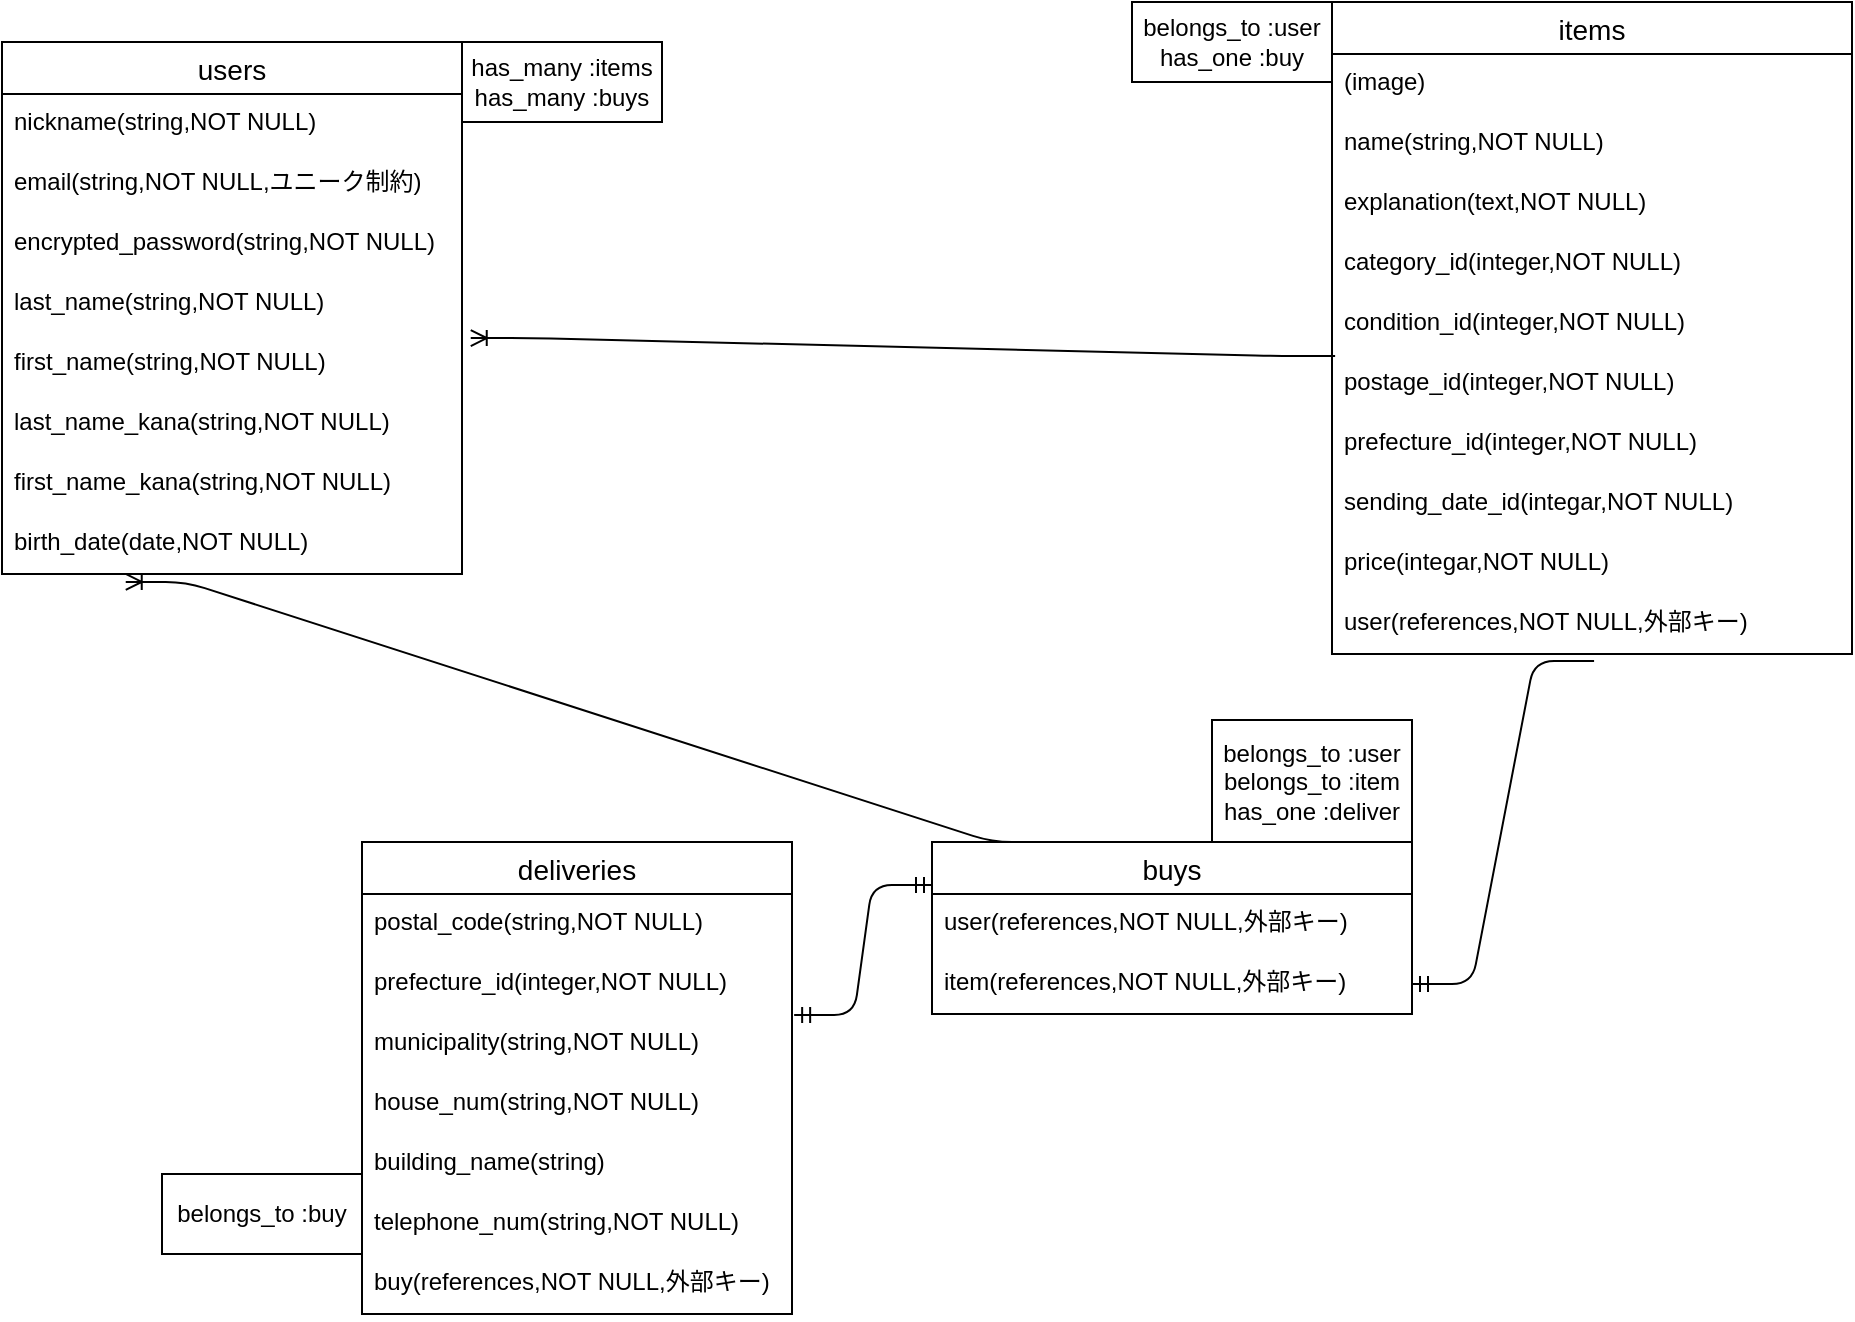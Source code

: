 <mxfile>
    <diagram id="FmVW-Jxo1Z9XpDtNHlaK" name="ページ1">
        <mxGraphModel dx="412" dy="680" grid="1" gridSize="10" guides="1" tooltips="1" connect="1" arrows="1" fold="1" page="1" pageScale="1" pageWidth="827" pageHeight="1169" math="0" shadow="0">
            <root>
                <mxCell id="0"/>
                <mxCell id="1" parent="0"/>
                <mxCell id="2" value="users" style="swimlane;fontStyle=0;childLayout=stackLayout;horizontal=1;startSize=26;horizontalStack=0;resizeParent=1;resizeParentMax=0;resizeLast=0;collapsible=1;marginBottom=0;align=center;fontSize=14;" parent="1" vertex="1">
                    <mxGeometry x="75" y="60" width="230" height="266" as="geometry">
                        <mxRectangle x="120" y="290" width="70" height="26" as="alternateBounds"/>
                    </mxGeometry>
                </mxCell>
                <mxCell id="3" value="nickname(string,NOT NULL)" style="text;strokeColor=none;fillColor=none;spacingLeft=4;spacingRight=4;overflow=hidden;rotatable=0;points=[[0,0.5],[1,0.5]];portConstraint=eastwest;fontSize=12;" parent="2" vertex="1">
                    <mxGeometry y="26" width="230" height="30" as="geometry"/>
                </mxCell>
                <mxCell id="4" value="email(string,NOT NULL,ユニーク制約)" style="text;strokeColor=none;fillColor=none;spacingLeft=4;spacingRight=4;overflow=hidden;rotatable=0;points=[[0,0.5],[1,0.5]];portConstraint=eastwest;fontSize=12;" parent="2" vertex="1">
                    <mxGeometry y="56" width="230" height="30" as="geometry"/>
                </mxCell>
                <mxCell id="5" value="encrypted_password(string,NOT NULL)" style="text;strokeColor=none;fillColor=none;spacingLeft=4;spacingRight=4;overflow=hidden;rotatable=0;points=[[0,0.5],[1,0.5]];portConstraint=eastwest;fontSize=12;" parent="2" vertex="1">
                    <mxGeometry y="86" width="230" height="30" as="geometry"/>
                </mxCell>
                <mxCell id="6" value="last_name(string,NOT NULL)" style="text;strokeColor=none;fillColor=none;spacingLeft=4;spacingRight=4;overflow=hidden;rotatable=0;points=[[0,0.5],[1,0.5]];portConstraint=eastwest;fontSize=12;" parent="2" vertex="1">
                    <mxGeometry y="116" width="230" height="30" as="geometry"/>
                </mxCell>
                <mxCell id="8" value="first_name(string,NOT NULL)" style="text;strokeColor=none;fillColor=none;spacingLeft=4;spacingRight=4;overflow=hidden;rotatable=0;points=[[0,0.5],[1,0.5]];portConstraint=eastwest;fontSize=12;" parent="2" vertex="1">
                    <mxGeometry y="146" width="230" height="30" as="geometry"/>
                </mxCell>
                <mxCell id="9" value="last_name_kana(string,NOT NULL)" style="text;strokeColor=none;fillColor=none;spacingLeft=4;spacingRight=4;overflow=hidden;rotatable=0;points=[[0,0.5],[1,0.5]];portConstraint=eastwest;fontSize=12;" parent="2" vertex="1">
                    <mxGeometry y="176" width="230" height="30" as="geometry"/>
                </mxCell>
                <mxCell id="10" value="first_name_kana(string,NOT NULL)" style="text;strokeColor=none;fillColor=none;spacingLeft=4;spacingRight=4;overflow=hidden;rotatable=0;points=[[0,0.5],[1,0.5]];portConstraint=eastwest;fontSize=12;" parent="2" vertex="1">
                    <mxGeometry y="206" width="230" height="30" as="geometry"/>
                </mxCell>
                <mxCell id="11" value="birth_date(date,NOT NULL)" style="text;strokeColor=none;fillColor=none;spacingLeft=4;spacingRight=4;overflow=hidden;rotatable=0;points=[[0,0.5],[1,0.5]];portConstraint=eastwest;fontSize=12;" parent="2" vertex="1">
                    <mxGeometry y="236" width="230" height="30" as="geometry"/>
                </mxCell>
                <mxCell id="12" value="items" style="swimlane;fontStyle=0;childLayout=stackLayout;horizontal=1;startSize=26;horizontalStack=0;resizeParent=1;resizeParentMax=0;resizeLast=0;collapsible=1;marginBottom=0;align=center;fontSize=14;" parent="1" vertex="1">
                    <mxGeometry x="740" y="40" width="260" height="326" as="geometry"/>
                </mxCell>
                <mxCell id="13" value="(image)" style="text;strokeColor=none;fillColor=none;spacingLeft=4;spacingRight=4;overflow=hidden;rotatable=0;points=[[0,0.5],[1,0.5]];portConstraint=eastwest;fontSize=12;" parent="12" vertex="1">
                    <mxGeometry y="26" width="260" height="30" as="geometry"/>
                </mxCell>
                <mxCell id="14" value="name(string,NOT NULL)" style="text;strokeColor=none;fillColor=none;spacingLeft=4;spacingRight=4;overflow=hidden;rotatable=0;points=[[0,0.5],[1,0.5]];portConstraint=eastwest;fontSize=12;" parent="12" vertex="1">
                    <mxGeometry y="56" width="260" height="30" as="geometry"/>
                </mxCell>
                <mxCell id="15" value="explanation(text,NOT NULL)" style="text;strokeColor=none;fillColor=none;spacingLeft=4;spacingRight=4;overflow=hidden;rotatable=0;points=[[0,0.5],[1,0.5]];portConstraint=eastwest;fontSize=12;" parent="12" vertex="1">
                    <mxGeometry y="86" width="260" height="30" as="geometry"/>
                </mxCell>
                <mxCell id="16" value="category_id(integer,NOT NULL)" style="text;strokeColor=none;fillColor=none;spacingLeft=4;spacingRight=4;overflow=hidden;rotatable=0;points=[[0,0.5],[1,0.5]];portConstraint=eastwest;fontSize=12;" parent="12" vertex="1">
                    <mxGeometry y="116" width="260" height="30" as="geometry"/>
                </mxCell>
                <mxCell id="17" value="condition_id(integer,NOT NULL)" style="text;strokeColor=none;fillColor=none;spacingLeft=4;spacingRight=4;overflow=hidden;rotatable=0;points=[[0,0.5],[1,0.5]];portConstraint=eastwest;fontSize=12;" parent="12" vertex="1">
                    <mxGeometry y="146" width="260" height="30" as="geometry"/>
                </mxCell>
                <mxCell id="18" value="postage_id(integer,NOT NULL)" style="text;strokeColor=none;fillColor=none;spacingLeft=4;spacingRight=4;overflow=hidden;rotatable=0;points=[[0,0.5],[1,0.5]];portConstraint=eastwest;fontSize=12;" parent="12" vertex="1">
                    <mxGeometry y="176" width="260" height="30" as="geometry"/>
                </mxCell>
                <mxCell id="19" value="prefecture_id(integer,NOT NULL)" style="text;strokeColor=none;fillColor=none;spacingLeft=4;spacingRight=4;overflow=hidden;rotatable=0;points=[[0,0.5],[1,0.5]];portConstraint=eastwest;fontSize=12;" parent="12" vertex="1">
                    <mxGeometry y="206" width="260" height="30" as="geometry"/>
                </mxCell>
                <mxCell id="20" value="sending_date_id(integar,NOT NULL)" style="text;strokeColor=none;fillColor=none;spacingLeft=4;spacingRight=4;overflow=hidden;rotatable=0;points=[[0,0.5],[1,0.5]];portConstraint=eastwest;fontSize=12;" parent="12" vertex="1">
                    <mxGeometry y="236" width="260" height="30" as="geometry"/>
                </mxCell>
                <mxCell id="26" value="price(integar,NOT NULL)" style="text;strokeColor=none;fillColor=none;spacingLeft=4;spacingRight=4;overflow=hidden;rotatable=0;points=[[0,0.5],[1,0.5]];portConstraint=eastwest;fontSize=12;" parent="12" vertex="1">
                    <mxGeometry y="266" width="260" height="30" as="geometry"/>
                </mxCell>
                <mxCell id="27" value="user(references,NOT NULL,外部キー)" style="text;strokeColor=none;fillColor=none;spacingLeft=4;spacingRight=4;overflow=hidden;rotatable=0;points=[[0,0.5],[1,0.5]];portConstraint=eastwest;fontSize=12;" parent="12" vertex="1">
                    <mxGeometry y="296" width="260" height="30" as="geometry"/>
                </mxCell>
                <mxCell id="22" value="buys" style="swimlane;fontStyle=0;childLayout=stackLayout;horizontal=1;startSize=26;horizontalStack=0;resizeParent=1;resizeParentMax=0;resizeLast=0;collapsible=1;marginBottom=0;align=center;fontSize=14;" parent="1" vertex="1">
                    <mxGeometry x="540" y="460" width="240" height="86" as="geometry"/>
                </mxCell>
                <mxCell id="23" value="user(references,NOT NULL,外部キー)" style="text;strokeColor=none;fillColor=none;spacingLeft=4;spacingRight=4;overflow=hidden;rotatable=0;points=[[0,0.5],[1,0.5]];portConstraint=eastwest;fontSize=12;" parent="22" vertex="1">
                    <mxGeometry y="26" width="240" height="30" as="geometry"/>
                </mxCell>
                <mxCell id="24" value="item(references,NOT NULL,外部キー)" style="text;strokeColor=none;fillColor=none;spacingLeft=4;spacingRight=4;overflow=hidden;rotatable=0;points=[[0,0.5],[1,0.5]];portConstraint=eastwest;fontSize=12;" parent="22" vertex="1">
                    <mxGeometry y="56" width="240" height="30" as="geometry"/>
                </mxCell>
                <mxCell id="38" value="deliveries" style="swimlane;fontStyle=0;childLayout=stackLayout;horizontal=1;startSize=26;horizontalStack=0;resizeParent=1;resizeParentMax=0;resizeLast=0;collapsible=1;marginBottom=0;align=center;fontSize=14;" parent="1" vertex="1">
                    <mxGeometry x="255" y="460" width="215" height="236" as="geometry"/>
                </mxCell>
                <mxCell id="39" value="postal_code(string,NOT NULL)" style="text;strokeColor=none;fillColor=none;spacingLeft=4;spacingRight=4;overflow=hidden;rotatable=0;points=[[0,0.5],[1,0.5]];portConstraint=eastwest;fontSize=12;" parent="38" vertex="1">
                    <mxGeometry y="26" width="215" height="30" as="geometry"/>
                </mxCell>
                <mxCell id="40" value="prefecture_id(integer,NOT NULL)" style="text;strokeColor=none;fillColor=none;spacingLeft=4;spacingRight=4;overflow=hidden;rotatable=0;points=[[0,0.5],[1,0.5]];portConstraint=eastwest;fontSize=12;" parent="38" vertex="1">
                    <mxGeometry y="56" width="215" height="30" as="geometry"/>
                </mxCell>
                <mxCell id="43" value="municipality(string,NOT NULL)" style="text;strokeColor=none;fillColor=none;spacingLeft=4;spacingRight=4;overflow=hidden;rotatable=0;points=[[0,0.5],[1,0.5]];portConstraint=eastwest;fontSize=12;" parent="38" vertex="1">
                    <mxGeometry y="86" width="215" height="30" as="geometry"/>
                </mxCell>
                <mxCell id="44" value="house_num(string,NOT NULL)" style="text;strokeColor=none;fillColor=none;spacingLeft=4;spacingRight=4;overflow=hidden;rotatable=0;points=[[0,0.5],[1,0.5]];portConstraint=eastwest;fontSize=12;" parent="38" vertex="1">
                    <mxGeometry y="116" width="215" height="30" as="geometry"/>
                </mxCell>
                <mxCell id="45" value="building_name(string)" style="text;strokeColor=none;fillColor=none;spacingLeft=4;spacingRight=4;overflow=hidden;rotatable=0;points=[[0,0.5],[1,0.5]];portConstraint=eastwest;fontSize=12;" parent="38" vertex="1">
                    <mxGeometry y="146" width="215" height="30" as="geometry"/>
                </mxCell>
                <mxCell id="41" value="telephone_num(string,NOT NULL)" style="text;strokeColor=none;fillColor=none;spacingLeft=4;spacingRight=4;overflow=hidden;rotatable=0;points=[[0,0.5],[1,0.5]];portConstraint=eastwest;fontSize=12;" parent="38" vertex="1">
                    <mxGeometry y="176" width="215" height="30" as="geometry"/>
                </mxCell>
                <mxCell id="58" value="buy(references,NOT NULL,外部キー)" style="text;strokeColor=none;fillColor=none;spacingLeft=4;spacingRight=4;overflow=hidden;rotatable=0;points=[[0,0.5],[1,0.5]];portConstraint=eastwest;fontSize=12;" vertex="1" parent="38">
                    <mxGeometry y="206" width="215" height="30" as="geometry"/>
                </mxCell>
                <mxCell id="47" value="" style="edgeStyle=entityRelationEdgeStyle;fontSize=12;html=1;endArrow=ERoneToMany;entryX=1.019;entryY=0.067;entryDx=0;entryDy=0;entryPerimeter=0;exitX=0.006;exitY=1.033;exitDx=0;exitDy=0;exitPerimeter=0;" parent="1" source="17" target="8" edge="1">
                    <mxGeometry width="100" height="100" relative="1" as="geometry">
                        <mxPoint x="260" y="360" as="sourcePoint"/>
                        <mxPoint x="270" y="260" as="targetPoint"/>
                    </mxGeometry>
                </mxCell>
                <mxCell id="48" value="" style="edgeStyle=entityRelationEdgeStyle;fontSize=12;html=1;endArrow=ERoneToMany;exitX=0.25;exitY=0;exitDx=0;exitDy=0;entryX=0.269;entryY=1.133;entryDx=0;entryDy=0;entryPerimeter=0;" parent="1" source="22" target="11" edge="1">
                    <mxGeometry width="100" height="100" relative="1" as="geometry">
                        <mxPoint x="170" y="360" as="sourcePoint"/>
                        <mxPoint x="20" y="350" as="targetPoint"/>
                    </mxGeometry>
                </mxCell>
                <mxCell id="49" value="" style="edgeStyle=entityRelationEdgeStyle;fontSize=12;html=1;endArrow=ERmandOne;startArrow=ERmandOne;entryX=0;entryY=0.25;entryDx=0;entryDy=0;exitX=1.005;exitY=0.017;exitDx=0;exitDy=0;exitPerimeter=0;" parent="1" source="43" target="22" edge="1">
                    <mxGeometry width="100" height="100" relative="1" as="geometry">
                        <mxPoint x="110" y="680" as="sourcePoint"/>
                        <mxPoint x="446.16" y="471.01" as="targetPoint"/>
                    </mxGeometry>
                </mxCell>
                <mxCell id="51" value="belongs_to :user&lt;br&gt;has_one :buy" style="whiteSpace=wrap;html=1;align=center;" parent="1" vertex="1">
                    <mxGeometry x="640" y="40" width="100" height="40" as="geometry"/>
                </mxCell>
                <mxCell id="54" value="has_many :items&lt;br&gt;has_many :buys" style="whiteSpace=wrap;html=1;align=center;" parent="1" vertex="1">
                    <mxGeometry x="305" y="60" width="100" height="40" as="geometry"/>
                </mxCell>
                <mxCell id="56" value="belongs_to :buy" style="whiteSpace=wrap;html=1;align=center;" parent="1" vertex="1">
                    <mxGeometry x="155" y="626" width="100" height="40" as="geometry"/>
                </mxCell>
                <mxCell id="52" value="belongs_to :user&lt;br&gt;belongs_to :item&lt;br&gt;has_one :deliver" style="whiteSpace=wrap;html=1;align=center;" parent="1" vertex="1">
                    <mxGeometry x="680" y="399" width="100" height="61" as="geometry"/>
                </mxCell>
                <mxCell id="57" value="" style="edgeStyle=entityRelationEdgeStyle;fontSize=12;html=1;endArrow=none;startArrow=ERmandOne;entryX=0.504;entryY=1.117;entryDx=0;entryDy=0;entryPerimeter=0;exitX=1;exitY=0.5;exitDx=0;exitDy=0;" parent="1" source="24" target="27" edge="1">
                    <mxGeometry width="100" height="100" relative="1" as="geometry">
                        <mxPoint x="600" y="451" as="sourcePoint"/>
                        <mxPoint x="881.96" y="399.51" as="targetPoint"/>
                    </mxGeometry>
                </mxCell>
            </root>
        </mxGraphModel>
    </diagram>
</mxfile>
